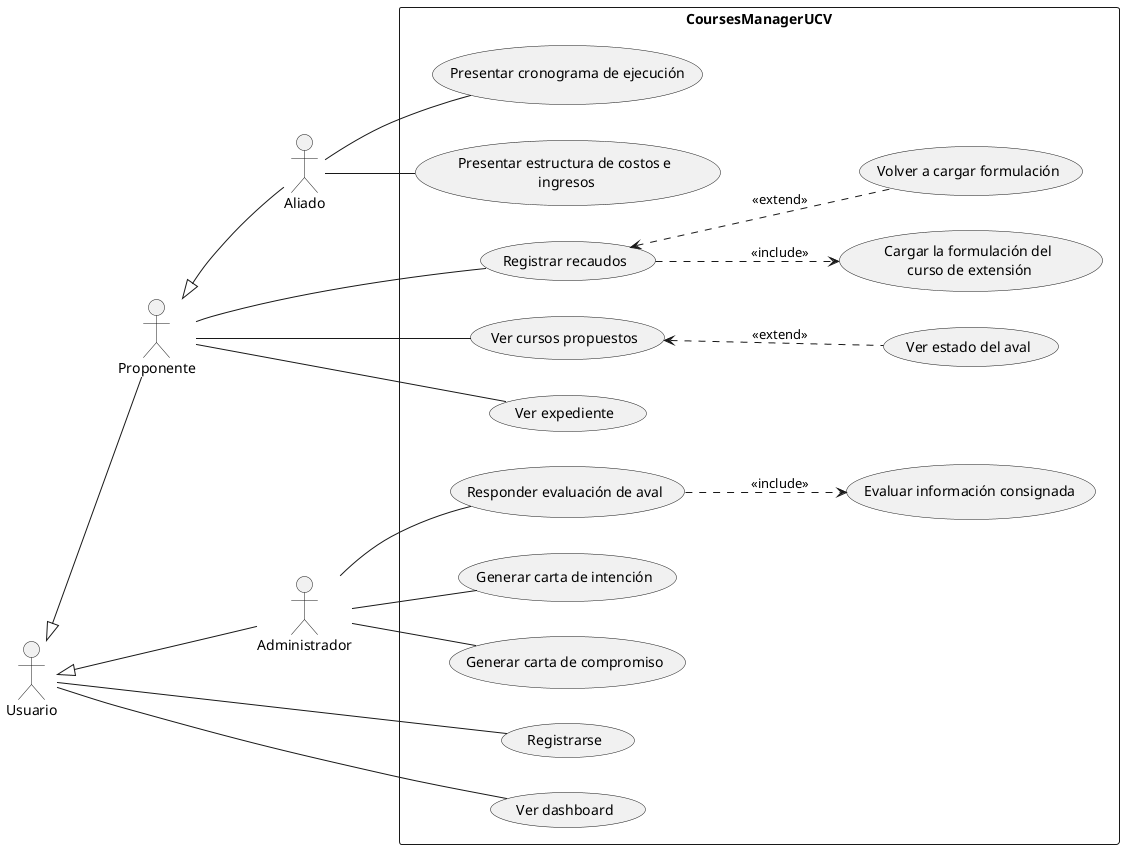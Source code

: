@startuml DiagramaDeCasosDeUso
'INICIO DE CASO DE USO

'PRIMER ACTOR
actor :Usuario: as Men1
actor :Proponente: as Men2
actor :Administrador: as Men3
actor :Aliado: as Men4

Men1 <|-- Men2
Men1 <|-- Men3
Men2 <|-- Men4
left to right direction

'INICIO DEL LIMITE
rectangle CoursesManagerUCV{
(Registrarse) as (UC1)


(Registrar recaudos) as (UC3)
(Ver cursos propuestos) as (UC14)
(Ver estado del aval) as (UC12)
(Ver expediente) as (UC11)

'CASO INCLUDE
(Cargar la formulación del\n curso de extensión) as (UC5)

(Ver dashboard) as (UC2)

'CASO EXTEND
(Volver a cargar formulación) as (UCE1)

(Evaluar información consignada) as (UC6)
(Responder evaluación de aval) as (UC7)
(Generar carta de intención) as (UC8)
(Generar carta de compromiso) as (UC13)

(Presentar cronograma de ejecución) as (UC9)
(Presentar estructura de costos e\n ingresos) as (UC10)
}

Men1 -- UC1
Men1 -- UC2

Men2 -- UC3
Men2 -- UC14
UC14 <.. UC12: <<extend>>
Men2 -- UC11
UC3 ..> UC5  : <<include>>

Men3 -- UC7
UC7 ..> UC6  : <<include>>
Men3 -- UC8
Men3 --UC13

Men4 -- UC9
Men4 -- UC10

UC3 <.. UCE1 : <<extend>>

@enduml